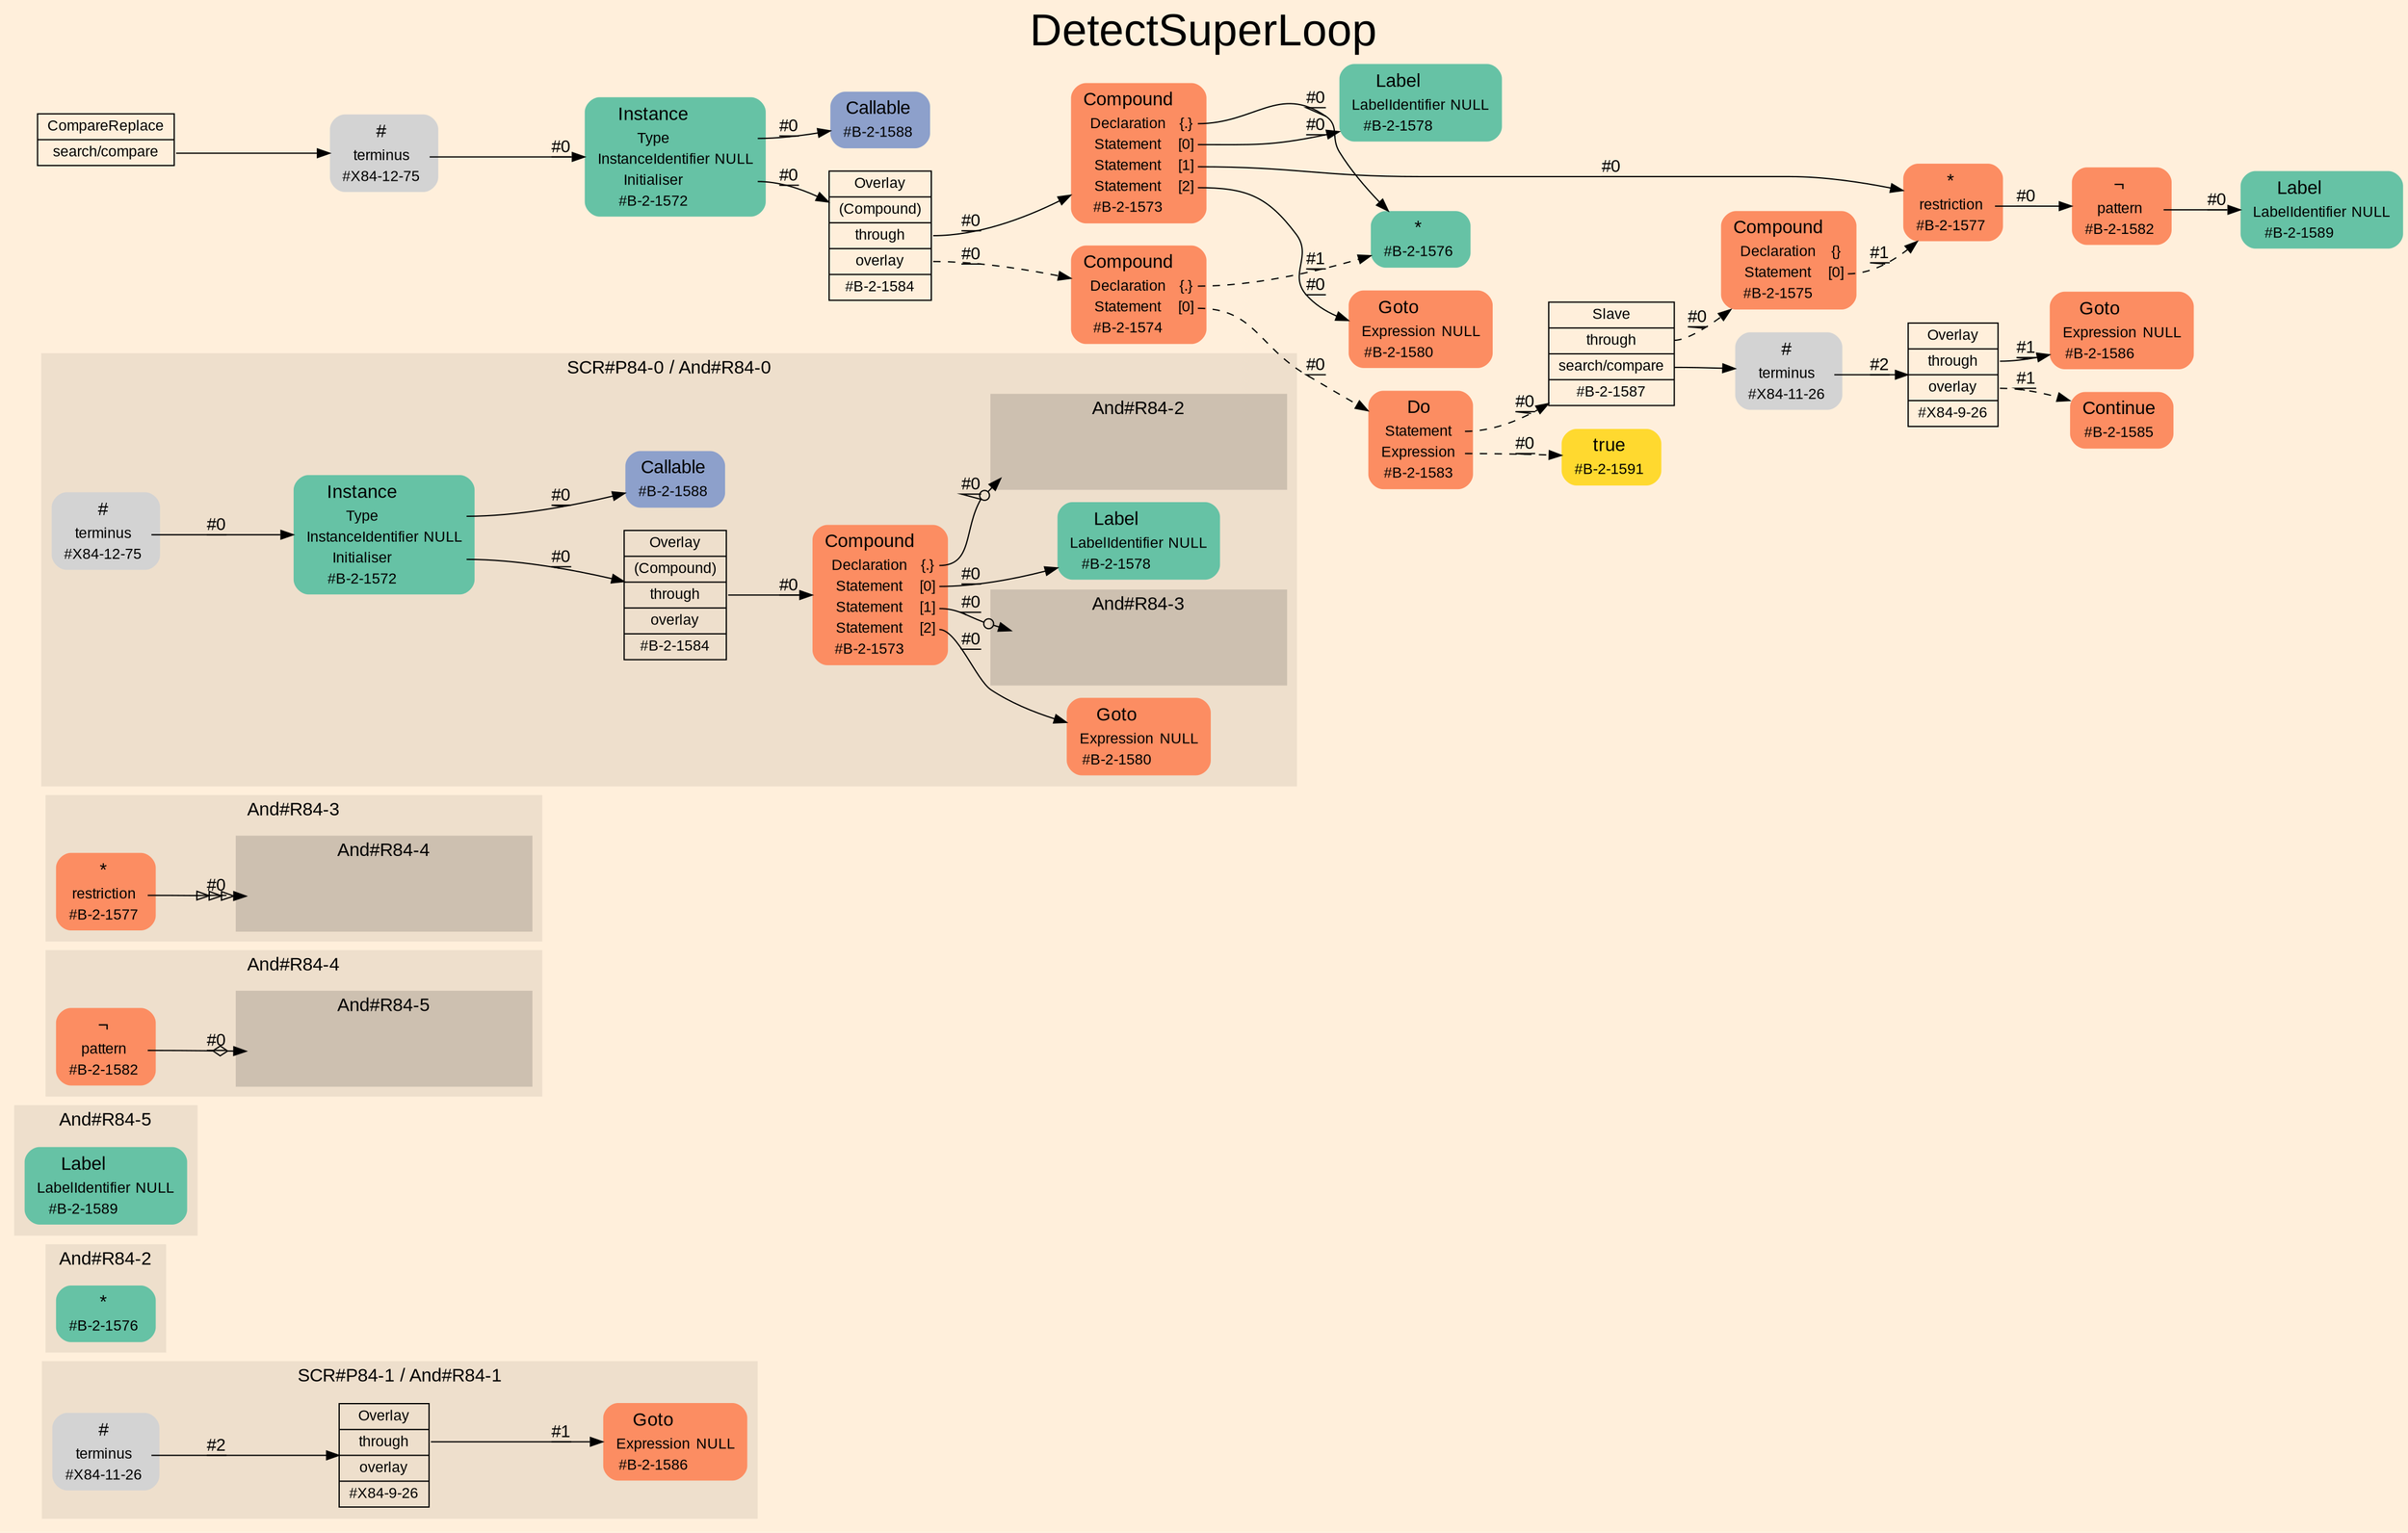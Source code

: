 digraph "DetectSuperLoop" {
label = "DetectSuperLoop"
labelloc = t
fontsize = "36"
graph [
    rankdir = "LR"
    ranksep = 0.3
    bgcolor = antiquewhite1
    color = black
    fontcolor = black
    fontname = "Arial"
];
node [
    fontname = "Arial"
];
edge [
    fontname = "Arial"
];

// -------------------- figure And#R84-1 --------------------
// -------- region And#R84-1 ----------
subgraph "clusterAnd#R84-1" {
    label = "SCR#P84-1 / And#R84-1"
    style = "filled"
    color = antiquewhite2
    fontsize = "15"
    "And#R84-1/#X84-11-26" [
        // -------- block And#R84-1/#X84-11-26 ----------
        shape = "plaintext"
        label = <<TABLE BORDER="0" CELLBORDER="0" CELLSPACING="0">
         <TR><TD><FONT POINT-SIZE="15.0">#</FONT></TD><TD></TD></TR>
         <TR><TD>terminus</TD><TD PORT="port0"></TD></TR>
         <TR><TD>#X84-11-26</TD><TD PORT="port1"></TD></TR>
        </TABLE>>
        style = "rounded,filled"
        fontsize = "12"
    ];
    
    "And#R84-1/#X84-9-26" [
        // -------- block And#R84-1/#X84-9-26 ----------
        shape = "record"
        fillcolor = antiquewhite2
        label = "<fixed> Overlay | <port0> through | <port1> overlay | <port2> #X84-9-26"
        style = "filled"
        fontsize = "12"
        color = black
        fontcolor = black
    ];
    
    "And#R84-1/#B-2-1586" [
        // -------- block And#R84-1/#B-2-1586 ----------
        shape = "plaintext"
        fillcolor = "/set28/2"
        label = <<TABLE BORDER="0" CELLBORDER="0" CELLSPACING="0">
         <TR><TD><FONT POINT-SIZE="15.0">Goto</FONT></TD><TD></TD></TR>
         <TR><TD>Expression</TD><TD PORT="port0">NULL</TD></TR>
         <TR><TD>#B-2-1586</TD><TD PORT="port1"></TD></TR>
        </TABLE>>
        style = "rounded,filled"
        fontsize = "12"
    ];
    
}

"And#R84-1/#X84-11-26":port0 -> "And#R84-1/#X84-9-26" [
    label = "#2"
    decorate = true
    color = black
    fontcolor = black
];

"And#R84-1/#X84-9-26":port0 -> "And#R84-1/#B-2-1586" [
    label = "#1"
    decorate = true
    color = black
    fontcolor = black
];


// -------------------- figure And#R84-2 --------------------
// -------- region And#R84-2 ----------
subgraph "clusterAnd#R84-2" {
    label = "And#R84-2"
    style = "filled"
    color = antiquewhite2
    fontsize = "15"
    "And#R84-2/#B-2-1576" [
        // -------- block And#R84-2/#B-2-1576 ----------
        shape = "plaintext"
        fillcolor = "/set28/1"
        label = <<TABLE BORDER="0" CELLBORDER="0" CELLSPACING="0">
         <TR><TD><FONT POINT-SIZE="15.0">*</FONT></TD><TD></TD></TR>
         <TR><TD>#B-2-1576</TD><TD PORT="port0"></TD></TR>
        </TABLE>>
        style = "rounded,filled"
        fontsize = "12"
    ];
    
}


// -------------------- figure And#R84-5 --------------------
// -------- region And#R84-5 ----------
subgraph "clusterAnd#R84-5" {
    label = "And#R84-5"
    style = "filled"
    color = antiquewhite2
    fontsize = "15"
    "And#R84-5/#B-2-1589" [
        // -------- block And#R84-5/#B-2-1589 ----------
        shape = "plaintext"
        fillcolor = "/set28/1"
        label = <<TABLE BORDER="0" CELLBORDER="0" CELLSPACING="0">
         <TR><TD><FONT POINT-SIZE="15.0">Label</FONT></TD><TD></TD></TR>
         <TR><TD>LabelIdentifier</TD><TD PORT="port0">NULL</TD></TR>
         <TR><TD>#B-2-1589</TD><TD PORT="port1"></TD></TR>
        </TABLE>>
        style = "rounded,filled"
        fontsize = "12"
    ];
    
}


// -------------------- figure And#R84-4 --------------------
// -------- region And#R84-4 ----------
subgraph "clusterAnd#R84-4" {
    label = "And#R84-4"
    style = "filled"
    color = antiquewhite2
    fontsize = "15"
    "And#R84-4/#B-2-1582" [
        // -------- block And#R84-4/#B-2-1582 ----------
        shape = "plaintext"
        fillcolor = "/set28/2"
        label = <<TABLE BORDER="0" CELLBORDER="0" CELLSPACING="0">
         <TR><TD><FONT POINT-SIZE="15.0">¬</FONT></TD><TD></TD></TR>
         <TR><TD>pattern</TD><TD PORT="port0"></TD></TR>
         <TR><TD>#B-2-1582</TD><TD PORT="port1"></TD></TR>
        </TABLE>>
        style = "rounded,filled"
        fontsize = "12"
    ];
    
    // -------- region And#R84-4/And#R84-5 ----------
    subgraph "clusterAnd#R84-4/And#R84-5" {
        label = "And#R84-5"
        style = "filled"
        color = antiquewhite3
        fontsize = "15"
        "And#R84-4/And#R84-5/#B-2-1589" [
            // -------- block And#R84-4/And#R84-5/#B-2-1589 ----------
            shape = none
            fillcolor = "/set28/1"
            style = "invisible"
        ];
        
    }
    
}

"And#R84-4/#B-2-1582":port0 -> "And#R84-4/And#R84-5/#B-2-1589" [
    arrowhead="normalnoneodiamond"
    label = "#0"
    decorate = true
    color = black
    fontcolor = black
];


// -------------------- figure And#R84-3 --------------------
// -------- region And#R84-3 ----------
subgraph "clusterAnd#R84-3" {
    label = "And#R84-3"
    style = "filled"
    color = antiquewhite2
    fontsize = "15"
    "And#R84-3/#B-2-1577" [
        // -------- block And#R84-3/#B-2-1577 ----------
        shape = "plaintext"
        fillcolor = "/set28/2"
        label = <<TABLE BORDER="0" CELLBORDER="0" CELLSPACING="0">
         <TR><TD><FONT POINT-SIZE="15.0">*</FONT></TD><TD></TD></TR>
         <TR><TD>restriction</TD><TD PORT="port0"></TD></TR>
         <TR><TD>#B-2-1577</TD><TD PORT="port1"></TD></TR>
        </TABLE>>
        style = "rounded,filled"
        fontsize = "12"
    ];
    
    // -------- region And#R84-3/And#R84-4 ----------
    subgraph "clusterAnd#R84-3/And#R84-4" {
        label = "And#R84-4"
        style = "filled"
        color = antiquewhite3
        fontsize = "15"
        "And#R84-3/And#R84-4/#B-2-1582" [
            // -------- block And#R84-3/And#R84-4/#B-2-1582 ----------
            shape = none
            fillcolor = "/set28/2"
            style = "invisible"
        ];
        
    }
    
}

"And#R84-3/#B-2-1577":port0 -> "And#R84-3/And#R84-4/#B-2-1582" [
    arrowhead="normalonormalonormalonormal"
    label = "#0"
    decorate = true
    color = black
    fontcolor = black
];


// -------------------- figure And#R84-0 --------------------
// -------- region And#R84-0 ----------
subgraph "clusterAnd#R84-0" {
    label = "SCR#P84-0 / And#R84-0"
    style = "filled"
    color = antiquewhite2
    fontsize = "15"
    "And#R84-0/#B-2-1578" [
        // -------- block And#R84-0/#B-2-1578 ----------
        shape = "plaintext"
        fillcolor = "/set28/1"
        label = <<TABLE BORDER="0" CELLBORDER="0" CELLSPACING="0">
         <TR><TD><FONT POINT-SIZE="15.0">Label</FONT></TD><TD></TD></TR>
         <TR><TD>LabelIdentifier</TD><TD PORT="port0">NULL</TD></TR>
         <TR><TD>#B-2-1578</TD><TD PORT="port1"></TD></TR>
        </TABLE>>
        style = "rounded,filled"
        fontsize = "12"
    ];
    
    "And#R84-0/#B-2-1588" [
        // -------- block And#R84-0/#B-2-1588 ----------
        shape = "plaintext"
        fillcolor = "/set28/3"
        label = <<TABLE BORDER="0" CELLBORDER="0" CELLSPACING="0">
         <TR><TD><FONT POINT-SIZE="15.0">Callable</FONT></TD><TD></TD></TR>
         <TR><TD>#B-2-1588</TD><TD PORT="port0"></TD></TR>
        </TABLE>>
        style = "rounded,filled"
        fontsize = "12"
    ];
    
    "And#R84-0/#B-2-1572" [
        // -------- block And#R84-0/#B-2-1572 ----------
        shape = "plaintext"
        fillcolor = "/set28/1"
        label = <<TABLE BORDER="0" CELLBORDER="0" CELLSPACING="0">
         <TR><TD><FONT POINT-SIZE="15.0">Instance</FONT></TD><TD></TD></TR>
         <TR><TD>Type</TD><TD PORT="port0"></TD></TR>
         <TR><TD>InstanceIdentifier</TD><TD PORT="port1">NULL</TD></TR>
         <TR><TD>Initialiser</TD><TD PORT="port2"></TD></TR>
         <TR><TD>#B-2-1572</TD><TD PORT="port3"></TD></TR>
        </TABLE>>
        style = "rounded,filled"
        fontsize = "12"
    ];
    
    "And#R84-0/#X84-12-75" [
        // -------- block And#R84-0/#X84-12-75 ----------
        shape = "plaintext"
        label = <<TABLE BORDER="0" CELLBORDER="0" CELLSPACING="0">
         <TR><TD><FONT POINT-SIZE="15.0">#</FONT></TD><TD></TD></TR>
         <TR><TD>terminus</TD><TD PORT="port0"></TD></TR>
         <TR><TD>#X84-12-75</TD><TD PORT="port1"></TD></TR>
        </TABLE>>
        style = "rounded,filled"
        fontsize = "12"
    ];
    
    "And#R84-0/#B-2-1573" [
        // -------- block And#R84-0/#B-2-1573 ----------
        shape = "plaintext"
        fillcolor = "/set28/2"
        label = <<TABLE BORDER="0" CELLBORDER="0" CELLSPACING="0">
         <TR><TD><FONT POINT-SIZE="15.0">Compound</FONT></TD><TD></TD></TR>
         <TR><TD>Declaration</TD><TD PORT="port0">{.}</TD></TR>
         <TR><TD>Statement</TD><TD PORT="port1">[0]</TD></TR>
         <TR><TD>Statement</TD><TD PORT="port2">[1]</TD></TR>
         <TR><TD>Statement</TD><TD PORT="port3">[2]</TD></TR>
         <TR><TD>#B-2-1573</TD><TD PORT="port4"></TD></TR>
        </TABLE>>
        style = "rounded,filled"
        fontsize = "12"
    ];
    
    "And#R84-0/#B-2-1584" [
        // -------- block And#R84-0/#B-2-1584 ----------
        shape = "record"
        fillcolor = antiquewhite2
        label = "<fixed> Overlay | <port0> (Compound) | <port1> through | <port2> overlay | <port3> #B-2-1584"
        style = "filled"
        fontsize = "12"
        color = black
        fontcolor = black
    ];
    
    "And#R84-0/#B-2-1580" [
        // -------- block And#R84-0/#B-2-1580 ----------
        shape = "plaintext"
        fillcolor = "/set28/2"
        label = <<TABLE BORDER="0" CELLBORDER="0" CELLSPACING="0">
         <TR><TD><FONT POINT-SIZE="15.0">Goto</FONT></TD><TD></TD></TR>
         <TR><TD>Expression</TD><TD PORT="port0">NULL</TD></TR>
         <TR><TD>#B-2-1580</TD><TD PORT="port1"></TD></TR>
        </TABLE>>
        style = "rounded,filled"
        fontsize = "12"
    ];
    
    // -------- region And#R84-0/And#R84-2 ----------
    subgraph "clusterAnd#R84-0/And#R84-2" {
        label = "And#R84-2"
        style = "filled"
        color = antiquewhite3
        fontsize = "15"
        "And#R84-0/And#R84-2/#B-2-1576" [
            // -------- block And#R84-0/And#R84-2/#B-2-1576 ----------
            shape = none
            fillcolor = "/set28/1"
            style = "invisible"
        ];
        
    }
    
    // -------- region And#R84-0/And#R84-3 ----------
    subgraph "clusterAnd#R84-0/And#R84-3" {
        label = "And#R84-3"
        style = "filled"
        color = antiquewhite3
        fontsize = "15"
        "And#R84-0/And#R84-3/#B-2-1577" [
            // -------- block And#R84-0/And#R84-3/#B-2-1577 ----------
            shape = none
            fillcolor = "/set28/2"
            style = "invisible"
        ];
        
    }
    
}

"And#R84-0/#B-2-1572":port0 -> "And#R84-0/#B-2-1588" [
    label = "#0"
    decorate = true
    color = black
    fontcolor = black
];

"And#R84-0/#B-2-1572":port2 -> "And#R84-0/#B-2-1584" [
    label = "#0"
    decorate = true
    color = black
    fontcolor = black
];

"And#R84-0/#X84-12-75":port0 -> "And#R84-0/#B-2-1572" [
    label = "#0"
    decorate = true
    color = black
    fontcolor = black
];

"And#R84-0/#B-2-1573":port0 -> "And#R84-0/And#R84-2/#B-2-1576" [
    arrowhead="normalnoneodot"
    label = "#0"
    decorate = true
    color = black
    fontcolor = black
];

"And#R84-0/#B-2-1573":port1 -> "And#R84-0/#B-2-1578" [
    label = "#0"
    decorate = true
    color = black
    fontcolor = black
];

"And#R84-0/#B-2-1573":port2 -> "And#R84-0/And#R84-3/#B-2-1577" [
    arrowhead="normalnoneodot"
    label = "#0"
    decorate = true
    color = black
    fontcolor = black
];

"And#R84-0/#B-2-1573":port3 -> "And#R84-0/#B-2-1580" [
    label = "#0"
    decorate = true
    color = black
    fontcolor = black
];

"And#R84-0/#B-2-1584":port1 -> "And#R84-0/#B-2-1573" [
    label = "#0"
    decorate = true
    color = black
    fontcolor = black
];


// -------------------- transformation figure --------------------
"CR#X84-10-84" [
    // -------- block CR#X84-10-84 ----------
    shape = "record"
    fillcolor = antiquewhite1
    label = "<fixed> CompareReplace | <port0> search/compare"
    style = "filled"
    fontsize = "12"
    color = black
    fontcolor = black
];

"#X84-12-75" [
    // -------- block #X84-12-75 ----------
    shape = "plaintext"
    label = <<TABLE BORDER="0" CELLBORDER="0" CELLSPACING="0">
     <TR><TD><FONT POINT-SIZE="15.0">#</FONT></TD><TD></TD></TR>
     <TR><TD>terminus</TD><TD PORT="port0"></TD></TR>
     <TR><TD>#X84-12-75</TD><TD PORT="port1"></TD></TR>
    </TABLE>>
    style = "rounded,filled"
    fontsize = "12"
];

"#B-2-1572" [
    // -------- block #B-2-1572 ----------
    shape = "plaintext"
    fillcolor = "/set28/1"
    label = <<TABLE BORDER="0" CELLBORDER="0" CELLSPACING="0">
     <TR><TD><FONT POINT-SIZE="15.0">Instance</FONT></TD><TD></TD></TR>
     <TR><TD>Type</TD><TD PORT="port0"></TD></TR>
     <TR><TD>InstanceIdentifier</TD><TD PORT="port1">NULL</TD></TR>
     <TR><TD>Initialiser</TD><TD PORT="port2"></TD></TR>
     <TR><TD>#B-2-1572</TD><TD PORT="port3"></TD></TR>
    </TABLE>>
    style = "rounded,filled"
    fontsize = "12"
];

"#B-2-1588" [
    // -------- block #B-2-1588 ----------
    shape = "plaintext"
    fillcolor = "/set28/3"
    label = <<TABLE BORDER="0" CELLBORDER="0" CELLSPACING="0">
     <TR><TD><FONT POINT-SIZE="15.0">Callable</FONT></TD><TD></TD></TR>
     <TR><TD>#B-2-1588</TD><TD PORT="port0"></TD></TR>
    </TABLE>>
    style = "rounded,filled"
    fontsize = "12"
];

"#B-2-1584" [
    // -------- block #B-2-1584 ----------
    shape = "record"
    fillcolor = antiquewhite1
    label = "<fixed> Overlay | <port0> (Compound) | <port1> through | <port2> overlay | <port3> #B-2-1584"
    style = "filled"
    fontsize = "12"
    color = black
    fontcolor = black
];

"#B-2-1573" [
    // -------- block #B-2-1573 ----------
    shape = "plaintext"
    fillcolor = "/set28/2"
    label = <<TABLE BORDER="0" CELLBORDER="0" CELLSPACING="0">
     <TR><TD><FONT POINT-SIZE="15.0">Compound</FONT></TD><TD></TD></TR>
     <TR><TD>Declaration</TD><TD PORT="port0">{.}</TD></TR>
     <TR><TD>Statement</TD><TD PORT="port1">[0]</TD></TR>
     <TR><TD>Statement</TD><TD PORT="port2">[1]</TD></TR>
     <TR><TD>Statement</TD><TD PORT="port3">[2]</TD></TR>
     <TR><TD>#B-2-1573</TD><TD PORT="port4"></TD></TR>
    </TABLE>>
    style = "rounded,filled"
    fontsize = "12"
];

"#B-2-1576" [
    // -------- block #B-2-1576 ----------
    shape = "plaintext"
    fillcolor = "/set28/1"
    label = <<TABLE BORDER="0" CELLBORDER="0" CELLSPACING="0">
     <TR><TD><FONT POINT-SIZE="15.0">*</FONT></TD><TD></TD></TR>
     <TR><TD>#B-2-1576</TD><TD PORT="port0"></TD></TR>
    </TABLE>>
    style = "rounded,filled"
    fontsize = "12"
];

"#B-2-1578" [
    // -------- block #B-2-1578 ----------
    shape = "plaintext"
    fillcolor = "/set28/1"
    label = <<TABLE BORDER="0" CELLBORDER="0" CELLSPACING="0">
     <TR><TD><FONT POINT-SIZE="15.0">Label</FONT></TD><TD></TD></TR>
     <TR><TD>LabelIdentifier</TD><TD PORT="port0">NULL</TD></TR>
     <TR><TD>#B-2-1578</TD><TD PORT="port1"></TD></TR>
    </TABLE>>
    style = "rounded,filled"
    fontsize = "12"
];

"#B-2-1577" [
    // -------- block #B-2-1577 ----------
    shape = "plaintext"
    fillcolor = "/set28/2"
    label = <<TABLE BORDER="0" CELLBORDER="0" CELLSPACING="0">
     <TR><TD><FONT POINT-SIZE="15.0">*</FONT></TD><TD></TD></TR>
     <TR><TD>restriction</TD><TD PORT="port0"></TD></TR>
     <TR><TD>#B-2-1577</TD><TD PORT="port1"></TD></TR>
    </TABLE>>
    style = "rounded,filled"
    fontsize = "12"
];

"#B-2-1582" [
    // -------- block #B-2-1582 ----------
    shape = "plaintext"
    fillcolor = "/set28/2"
    label = <<TABLE BORDER="0" CELLBORDER="0" CELLSPACING="0">
     <TR><TD><FONT POINT-SIZE="15.0">¬</FONT></TD><TD></TD></TR>
     <TR><TD>pattern</TD><TD PORT="port0"></TD></TR>
     <TR><TD>#B-2-1582</TD><TD PORT="port1"></TD></TR>
    </TABLE>>
    style = "rounded,filled"
    fontsize = "12"
];

"#B-2-1589" [
    // -------- block #B-2-1589 ----------
    shape = "plaintext"
    fillcolor = "/set28/1"
    label = <<TABLE BORDER="0" CELLBORDER="0" CELLSPACING="0">
     <TR><TD><FONT POINT-SIZE="15.0">Label</FONT></TD><TD></TD></TR>
     <TR><TD>LabelIdentifier</TD><TD PORT="port0">NULL</TD></TR>
     <TR><TD>#B-2-1589</TD><TD PORT="port1"></TD></TR>
    </TABLE>>
    style = "rounded,filled"
    fontsize = "12"
];

"#B-2-1580" [
    // -------- block #B-2-1580 ----------
    shape = "plaintext"
    fillcolor = "/set28/2"
    label = <<TABLE BORDER="0" CELLBORDER="0" CELLSPACING="0">
     <TR><TD><FONT POINT-SIZE="15.0">Goto</FONT></TD><TD></TD></TR>
     <TR><TD>Expression</TD><TD PORT="port0">NULL</TD></TR>
     <TR><TD>#B-2-1580</TD><TD PORT="port1"></TD></TR>
    </TABLE>>
    style = "rounded,filled"
    fontsize = "12"
];

"#B-2-1574" [
    // -------- block #B-2-1574 ----------
    shape = "plaintext"
    fillcolor = "/set28/2"
    label = <<TABLE BORDER="0" CELLBORDER="0" CELLSPACING="0">
     <TR><TD><FONT POINT-SIZE="15.0">Compound</FONT></TD><TD></TD></TR>
     <TR><TD>Declaration</TD><TD PORT="port0">{.}</TD></TR>
     <TR><TD>Statement</TD><TD PORT="port1">[0]</TD></TR>
     <TR><TD>#B-2-1574</TD><TD PORT="port2"></TD></TR>
    </TABLE>>
    style = "rounded,filled"
    fontsize = "12"
];

"#B-2-1583" [
    // -------- block #B-2-1583 ----------
    shape = "plaintext"
    fillcolor = "/set28/2"
    label = <<TABLE BORDER="0" CELLBORDER="0" CELLSPACING="0">
     <TR><TD><FONT POINT-SIZE="15.0">Do</FONT></TD><TD></TD></TR>
     <TR><TD>Statement</TD><TD PORT="port0"></TD></TR>
     <TR><TD>Expression</TD><TD PORT="port1"></TD></TR>
     <TR><TD>#B-2-1583</TD><TD PORT="port2"></TD></TR>
    </TABLE>>
    style = "rounded,filled"
    fontsize = "12"
];

"#B-2-1587" [
    // -------- block #B-2-1587 ----------
    shape = "record"
    fillcolor = antiquewhite1
    label = "<fixed> Slave | <port0> through | <port1> search/compare | <port2> #B-2-1587"
    style = "filled"
    fontsize = "12"
    color = black
    fontcolor = black
];

"#B-2-1575" [
    // -------- block #B-2-1575 ----------
    shape = "plaintext"
    fillcolor = "/set28/2"
    label = <<TABLE BORDER="0" CELLBORDER="0" CELLSPACING="0">
     <TR><TD><FONT POINT-SIZE="15.0">Compound</FONT></TD><TD></TD></TR>
     <TR><TD>Declaration</TD><TD PORT="port0">{}</TD></TR>
     <TR><TD>Statement</TD><TD PORT="port1">[0]</TD></TR>
     <TR><TD>#B-2-1575</TD><TD PORT="port2"></TD></TR>
    </TABLE>>
    style = "rounded,filled"
    fontsize = "12"
];

"#X84-11-26" [
    // -------- block #X84-11-26 ----------
    shape = "plaintext"
    label = <<TABLE BORDER="0" CELLBORDER="0" CELLSPACING="0">
     <TR><TD><FONT POINT-SIZE="15.0">#</FONT></TD><TD></TD></TR>
     <TR><TD>terminus</TD><TD PORT="port0"></TD></TR>
     <TR><TD>#X84-11-26</TD><TD PORT="port1"></TD></TR>
    </TABLE>>
    style = "rounded,filled"
    fontsize = "12"
];

"#X84-9-26" [
    // -------- block #X84-9-26 ----------
    shape = "record"
    fillcolor = antiquewhite1
    label = "<fixed> Overlay | <port0> through | <port1> overlay | <port2> #X84-9-26"
    style = "filled"
    fontsize = "12"
    color = black
    fontcolor = black
];

"#B-2-1586" [
    // -------- block #B-2-1586 ----------
    shape = "plaintext"
    fillcolor = "/set28/2"
    label = <<TABLE BORDER="0" CELLBORDER="0" CELLSPACING="0">
     <TR><TD><FONT POINT-SIZE="15.0">Goto</FONT></TD><TD></TD></TR>
     <TR><TD>Expression</TD><TD PORT="port0">NULL</TD></TR>
     <TR><TD>#B-2-1586</TD><TD PORT="port1"></TD></TR>
    </TABLE>>
    style = "rounded,filled"
    fontsize = "12"
];

"#B-2-1585" [
    // -------- block #B-2-1585 ----------
    shape = "plaintext"
    fillcolor = "/set28/2"
    label = <<TABLE BORDER="0" CELLBORDER="0" CELLSPACING="0">
     <TR><TD><FONT POINT-SIZE="15.0">Continue</FONT></TD><TD></TD></TR>
     <TR><TD>#B-2-1585</TD><TD PORT="port0"></TD></TR>
    </TABLE>>
    style = "rounded,filled"
    fontsize = "12"
];

"#B-2-1591" [
    // -------- block #B-2-1591 ----------
    shape = "plaintext"
    fillcolor = "/set28/6"
    label = <<TABLE BORDER="0" CELLBORDER="0" CELLSPACING="0">
     <TR><TD><FONT POINT-SIZE="15.0">true</FONT></TD><TD></TD></TR>
     <TR><TD>#B-2-1591</TD><TD PORT="port0"></TD></TR>
    </TABLE>>
    style = "rounded,filled"
    fontsize = "12"
];

"CR#X84-10-84":port0 -> "#X84-12-75" [
    label = ""
    decorate = true
    color = black
    fontcolor = black
];

"#X84-12-75":port0 -> "#B-2-1572" [
    label = "#0"
    decorate = true
    color = black
    fontcolor = black
];

"#B-2-1572":port0 -> "#B-2-1588" [
    label = "#0"
    decorate = true
    color = black
    fontcolor = black
];

"#B-2-1572":port2 -> "#B-2-1584" [
    label = "#0"
    decorate = true
    color = black
    fontcolor = black
];

"#B-2-1584":port1 -> "#B-2-1573" [
    label = "#0"
    decorate = true
    color = black
    fontcolor = black
];

"#B-2-1584":port2 -> "#B-2-1574" [
    style="dashed"
    label = "#0"
    decorate = true
    color = black
    fontcolor = black
];

"#B-2-1573":port0 -> "#B-2-1576" [
    label = "#0"
    decorate = true
    color = black
    fontcolor = black
];

"#B-2-1573":port1 -> "#B-2-1578" [
    label = "#0"
    decorate = true
    color = black
    fontcolor = black
];

"#B-2-1573":port2 -> "#B-2-1577" [
    label = "#0"
    decorate = true
    color = black
    fontcolor = black
];

"#B-2-1573":port3 -> "#B-2-1580" [
    label = "#0"
    decorate = true
    color = black
    fontcolor = black
];

"#B-2-1577":port0 -> "#B-2-1582" [
    label = "#0"
    decorate = true
    color = black
    fontcolor = black
];

"#B-2-1582":port0 -> "#B-2-1589" [
    label = "#0"
    decorate = true
    color = black
    fontcolor = black
];

"#B-2-1574":port0 -> "#B-2-1576" [
    style="dashed"
    label = "#1"
    decorate = true
    color = black
    fontcolor = black
];

"#B-2-1574":port1 -> "#B-2-1583" [
    style="dashed"
    label = "#0"
    decorate = true
    color = black
    fontcolor = black
];

"#B-2-1583":port0 -> "#B-2-1587" [
    style="dashed"
    label = "#0"
    decorate = true
    color = black
    fontcolor = black
];

"#B-2-1583":port1 -> "#B-2-1591" [
    style="dashed"
    label = "#0"
    decorate = true
    color = black
    fontcolor = black
];

"#B-2-1587":port0 -> "#B-2-1575" [
    style="dashed"
    label = "#0"
    decorate = true
    color = black
    fontcolor = black
];

"#B-2-1587":port1 -> "#X84-11-26" [
    label = ""
    decorate = true
    color = black
    fontcolor = black
];

"#B-2-1575":port1 -> "#B-2-1577" [
    style="dashed"
    label = "#1"
    decorate = true
    color = black
    fontcolor = black
];

"#X84-11-26":port0 -> "#X84-9-26" [
    label = "#2"
    decorate = true
    color = black
    fontcolor = black
];

"#X84-9-26":port0 -> "#B-2-1586" [
    label = "#1"
    decorate = true
    color = black
    fontcolor = black
];

"#X84-9-26":port1 -> "#B-2-1585" [
    style="dashed"
    label = "#1"
    decorate = true
    color = black
    fontcolor = black
];


}
